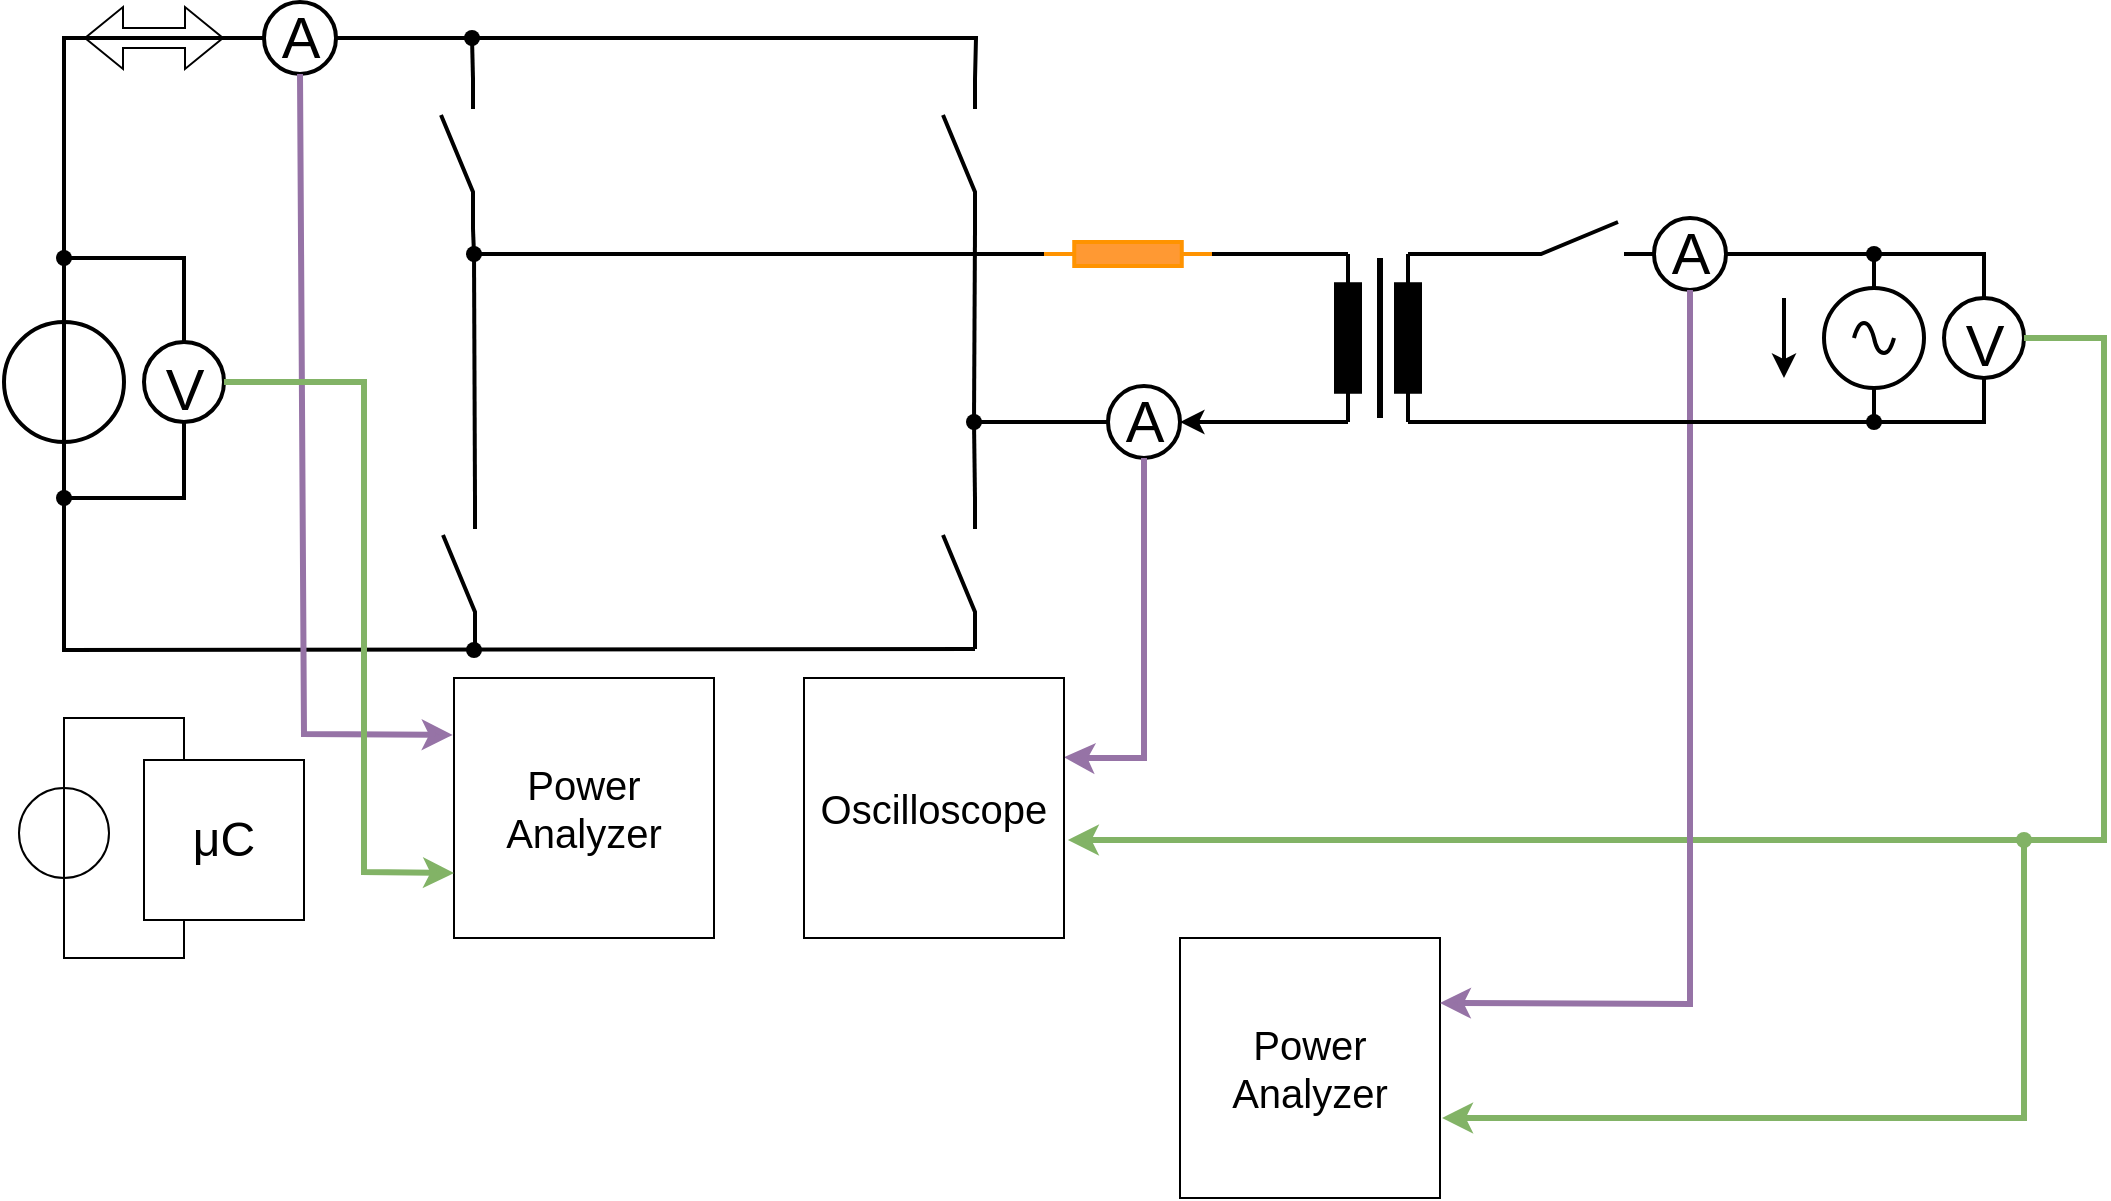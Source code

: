 <mxfile version="24.2.8" type="github">
  <diagram name="Seite-1" id="D1guESdu55M4Z_2RT6Xn">
    <mxGraphModel dx="318" dy="187" grid="1" gridSize="10" guides="1" tooltips="1" connect="1" arrows="1" fold="1" page="1" pageScale="1" pageWidth="827" pageHeight="1169" math="0" shadow="0">
      <root>
        <mxCell id="0" />
        <mxCell id="1" parent="0" />
        <mxCell id="QzzNr8eJHusk6BlpongY-1" value="" style="endArrow=none;html=1;rounded=0;entryX=0;entryY=0.5;entryDx=0;entryDy=0;entryPerimeter=0;exitX=0;exitY=0.5;exitDx=0;exitDy=0;exitPerimeter=0;strokeWidth=2;" edge="1" parent="1" source="QzzNr8eJHusk6BlpongY-33">
          <mxGeometry width="50" height="50" relative="1" as="geometry">
            <mxPoint x="742" y="158" as="sourcePoint" />
            <mxPoint x="782.5" y="158" as="targetPoint" />
          </mxGeometry>
        </mxCell>
        <mxCell id="QzzNr8eJHusk6BlpongY-2" value="" style="pointerEvents=1;verticalLabelPosition=bottom;shadow=0;dashed=0;align=center;html=1;verticalAlign=top;shape=mxgraph.electrical.signal_sources.source;aspect=fixed;points=[[0.5,0,0],[1,0.5,0],[0.5,1,0],[0,0.5,0]];elSignalType=ac;strokeWidth=2;" vertex="1" parent="1">
          <mxGeometry x="940" y="175" width="50" height="50" as="geometry" />
        </mxCell>
        <mxCell id="QzzNr8eJHusk6BlpongY-3" value="" style="pointerEvents=1;verticalLabelPosition=bottom;shadow=0;dashed=0;align=center;html=1;verticalAlign=top;shape=mxgraph.electrical.electro-mechanical.make_contact;rotation=-90;strokeWidth=2;" vertex="1" parent="1">
          <mxGeometry x="219" y="100" width="75" height="16" as="geometry" />
        </mxCell>
        <mxCell id="QzzNr8eJHusk6BlpongY-4" value="" style="pointerEvents=1;verticalLabelPosition=bottom;shadow=0;dashed=0;align=center;html=1;verticalAlign=top;shape=mxgraph.electrical.electro-mechanical.make_contact;rotation=-90;strokeWidth=2;" vertex="1" parent="1">
          <mxGeometry x="470" y="100" width="75" height="16" as="geometry" />
        </mxCell>
        <mxCell id="QzzNr8eJHusk6BlpongY-5" value="" style="pointerEvents=1;verticalLabelPosition=bottom;shadow=0;dashed=0;align=center;html=1;verticalAlign=top;shape=mxgraph.electrical.electro-mechanical.make_contact;rotation=-90;strokeWidth=2;" vertex="1" parent="1">
          <mxGeometry x="220" y="310" width="75" height="16" as="geometry" />
        </mxCell>
        <mxCell id="QzzNr8eJHusk6BlpongY-6" value="" style="pointerEvents=1;verticalLabelPosition=bottom;shadow=0;dashed=0;align=center;html=1;verticalAlign=top;shape=mxgraph.electrical.electro-mechanical.make_contact;rotation=-90;strokeWidth=2;" vertex="1" parent="1">
          <mxGeometry x="470" y="310" width="75" height="16" as="geometry" />
        </mxCell>
        <mxCell id="QzzNr8eJHusk6BlpongY-7" value="&lt;p style=&quot;line-height: 70%;&quot;&gt;&lt;font style=&quot;font-size: 29px;&quot;&gt;V&lt;/font&gt;&lt;/p&gt;" style="verticalLabelPosition=middle;shadow=0;dashed=0;align=center;html=1;verticalAlign=middle;strokeWidth=2;shape=ellipse;aspect=fixed;fontSize=50;" vertex="1" parent="1">
          <mxGeometry x="1000" y="180" width="40" height="40" as="geometry" />
        </mxCell>
        <mxCell id="QzzNr8eJHusk6BlpongY-8" value="A" style="verticalLabelPosition=middle;shadow=0;dashed=0;align=center;html=1;verticalAlign=middle;strokeWidth=2;shape=ellipse;aspect=fixed;fontSize=29;" vertex="1" parent="1">
          <mxGeometry x="582" y="224" width="36" height="36" as="geometry" />
        </mxCell>
        <mxCell id="QzzNr8eJHusk6BlpongY-9" value="" style="endArrow=classic;html=1;rounded=0;entryX=1;entryY=0.5;entryDx=0;entryDy=0;exitX=1;exitY=0.5;exitDx=0;exitDy=0;exitPerimeter=0;strokeWidth=2;" edge="1" parent="1" source="QzzNr8eJHusk6BlpongY-35" target="QzzNr8eJHusk6BlpongY-8">
          <mxGeometry width="50" height="50" relative="1" as="geometry">
            <mxPoint x="662" y="242" as="sourcePoint" />
            <mxPoint x="520" y="260" as="targetPoint" />
          </mxGeometry>
        </mxCell>
        <mxCell id="QzzNr8eJHusk6BlpongY-10" value="" style="endArrow=none;html=1;rounded=0;entryX=0;entryY=0.5;entryDx=0;entryDy=0;entryPerimeter=0;exitX=0;exitY=0.5;exitDx=0;exitDy=0;exitPerimeter=0;strokeWidth=2;" edge="1" parent="1" source="QzzNr8eJHusk6BlpongY-35" target="QzzNr8eJHusk6BlpongY-36">
          <mxGeometry width="50" height="50" relative="1" as="geometry">
            <mxPoint x="662" y="158" as="sourcePoint" />
            <mxPoint x="640" y="158" as="targetPoint" />
          </mxGeometry>
        </mxCell>
        <mxCell id="QzzNr8eJHusk6BlpongY-11" value="" style="shape=waypoint;sketch=0;fillStyle=solid;size=6;pointerEvents=1;points=[];fillColor=none;resizable=0;rotatable=0;perimeter=centerPerimeter;snapToPoint=1;strokeWidth=2;" vertex="1" parent="1">
          <mxGeometry x="255" y="148" width="20" height="20" as="geometry" />
        </mxCell>
        <mxCell id="QzzNr8eJHusk6BlpongY-12" value="" style="endArrow=none;html=1;rounded=0;entryX=1;entryY=0.5;entryDx=0;entryDy=0;entryPerimeter=0;exitX=0.4;exitY=0.75;exitDx=0;exitDy=0;exitPerimeter=0;strokeWidth=2;" edge="1" parent="1" source="QzzNr8eJHusk6BlpongY-11" target="QzzNr8eJHusk6BlpongY-36">
          <mxGeometry width="50" height="50" relative="1" as="geometry">
            <mxPoint x="440" y="310" as="sourcePoint" />
            <mxPoint x="540" y="158" as="targetPoint" />
          </mxGeometry>
        </mxCell>
        <mxCell id="QzzNr8eJHusk6BlpongY-13" value="" style="endArrow=none;html=1;rounded=0;entryX=0.65;entryY=0.85;entryDx=0;entryDy=0;entryPerimeter=0;exitX=0;exitY=1;exitDx=0;exitDy=0;exitPerimeter=0;strokeWidth=2;" edge="1" parent="1" source="QzzNr8eJHusk6BlpongY-3" target="QzzNr8eJHusk6BlpongY-11">
          <mxGeometry width="50" height="50" relative="1" as="geometry">
            <mxPoint x="440" y="310" as="sourcePoint" />
            <mxPoint x="490" y="260" as="targetPoint" />
          </mxGeometry>
        </mxCell>
        <mxCell id="QzzNr8eJHusk6BlpongY-14" value="" style="endArrow=none;html=1;rounded=0;exitX=1;exitY=1;exitDx=0;exitDy=0;exitPerimeter=0;strokeWidth=2;" edge="1" parent="1" source="QzzNr8eJHusk6BlpongY-5">
          <mxGeometry width="50" height="50" relative="1" as="geometry">
            <mxPoint x="440" y="310" as="sourcePoint" />
            <mxPoint x="265" y="158" as="targetPoint" />
          </mxGeometry>
        </mxCell>
        <mxCell id="QzzNr8eJHusk6BlpongY-15" value="" style="shape=waypoint;sketch=0;fillStyle=solid;size=6;pointerEvents=1;points=[];fillColor=none;resizable=0;rotatable=0;perimeter=centerPerimeter;snapToPoint=1;strokeWidth=2;" vertex="1" parent="1">
          <mxGeometry x="505" y="232" width="20" height="20" as="geometry" />
        </mxCell>
        <mxCell id="QzzNr8eJHusk6BlpongY-16" value="" style="endArrow=none;html=1;rounded=0;entryX=0;entryY=0.5;entryDx=0;entryDy=0;exitX=0.5;exitY=0.65;exitDx=0;exitDy=0;exitPerimeter=0;strokeWidth=2;" edge="1" parent="1" source="QzzNr8eJHusk6BlpongY-15" target="QzzNr8eJHusk6BlpongY-8">
          <mxGeometry width="50" height="50" relative="1" as="geometry">
            <mxPoint x="440" y="310" as="sourcePoint" />
            <mxPoint x="490" y="260" as="targetPoint" />
          </mxGeometry>
        </mxCell>
        <mxCell id="QzzNr8eJHusk6BlpongY-17" value="" style="endArrow=none;html=1;rounded=0;entryX=1;entryY=1;entryDx=0;entryDy=0;entryPerimeter=0;exitX=0.45;exitY=0.35;exitDx=0;exitDy=0;exitPerimeter=0;strokeWidth=2;" edge="1" parent="1" source="QzzNr8eJHusk6BlpongY-15" target="QzzNr8eJHusk6BlpongY-6">
          <mxGeometry width="50" height="50" relative="1" as="geometry">
            <mxPoint x="440" y="310" as="sourcePoint" />
            <mxPoint x="490" y="260" as="targetPoint" />
          </mxGeometry>
        </mxCell>
        <mxCell id="QzzNr8eJHusk6BlpongY-18" value="" style="endArrow=none;html=1;rounded=0;entryX=0;entryY=1;entryDx=0;entryDy=0;entryPerimeter=0;strokeWidth=2;" edge="1" parent="1" target="QzzNr8eJHusk6BlpongY-4">
          <mxGeometry width="50" height="50" relative="1" as="geometry">
            <mxPoint x="515" y="242" as="sourcePoint" />
            <mxPoint x="490" y="260" as="targetPoint" />
          </mxGeometry>
        </mxCell>
        <mxCell id="QzzNr8eJHusk6BlpongY-19" value="" style="endArrow=classic;html=1;rounded=0;strokeWidth=2;" edge="1" parent="1">
          <mxGeometry width="50" height="50" relative="1" as="geometry">
            <mxPoint x="920" y="180" as="sourcePoint" />
            <mxPoint x="920" y="220" as="targetPoint" />
          </mxGeometry>
        </mxCell>
        <mxCell id="QzzNr8eJHusk6BlpongY-20" value="" style="endArrow=classic;html=1;rounded=0;exitX=0.5;exitY=1;exitDx=0;exitDy=0;fillColor=#e1d5e7;strokeColor=#9673a6;strokeWidth=3;entryX=1;entryY=0.305;entryDx=0;entryDy=0;entryPerimeter=0;" edge="1" parent="1" source="QzzNr8eJHusk6BlpongY-8" target="QzzNr8eJHusk6BlpongY-28">
          <mxGeometry width="50" height="50" relative="1" as="geometry">
            <mxPoint x="440" y="480" as="sourcePoint" />
            <mxPoint x="550" y="410" as="targetPoint" />
            <Array as="points">
              <mxPoint x="600" y="290" />
              <mxPoint x="600" y="410" />
              <mxPoint x="568" y="410" />
            </Array>
          </mxGeometry>
        </mxCell>
        <mxCell id="QzzNr8eJHusk6BlpongY-21" value="" style="endArrow=classic;html=1;rounded=0;exitDx=0;exitDy=0;fillColor=#d5e8d4;strokeColor=#82b366;strokeWidth=3;entryX=1.015;entryY=0.623;entryDx=0;entryDy=0;entryPerimeter=0;" edge="1" parent="1" source="QzzNr8eJHusk6BlpongY-72" target="QzzNr8eJHusk6BlpongY-28">
          <mxGeometry width="50" height="50" relative="1" as="geometry">
            <mxPoint x="440" y="480" as="sourcePoint" />
            <mxPoint x="530" y="450" as="targetPoint" />
            <Array as="points" />
          </mxGeometry>
        </mxCell>
        <mxCell id="QzzNr8eJHusk6BlpongY-22" value="" style="pointerEvents=1;verticalLabelPosition=bottom;shadow=0;dashed=0;align=center;html=1;verticalAlign=top;shape=mxgraph.electrical.signal_sources.source;aspect=fixed;points=[[0.5,0,0],[1,0.5,0],[0.5,1,0],[0,0.5,0]];elSignalType=ideal;rotation=90;strokeWidth=2;" vertex="1" parent="1">
          <mxGeometry x="30" y="192" width="60" height="60" as="geometry" />
        </mxCell>
        <mxCell id="QzzNr8eJHusk6BlpongY-23" value="" style="endArrow=none;html=1;rounded=0;exitX=1;exitY=0.5;exitDx=0;exitDy=0;exitPerimeter=0;entryX=0;entryY=1;entryDx=0;entryDy=0;entryPerimeter=0;strokeWidth=2;" edge="1" parent="1" source="QzzNr8eJHusk6BlpongY-22" target="QzzNr8eJHusk6BlpongY-6">
          <mxGeometry width="50" height="50" relative="1" as="geometry">
            <mxPoint x="390" y="340" as="sourcePoint" />
            <mxPoint x="440" y="290" as="targetPoint" />
            <Array as="points">
              <mxPoint x="60" y="356" />
            </Array>
          </mxGeometry>
        </mxCell>
        <mxCell id="QzzNr8eJHusk6BlpongY-27" value="" style="endArrow=none;html=1;rounded=0;entryX=1;entryY=0.5;entryDx=0;entryDy=0;entryPerimeter=0;exitX=1;exitY=0.5;exitDx=0;exitDy=0;exitPerimeter=0;strokeWidth=2;" edge="1" parent="1" source="QzzNr8eJHusk6BlpongY-33">
          <mxGeometry width="50" height="50" relative="1" as="geometry">
            <mxPoint x="742" y="242" as="sourcePoint" />
            <mxPoint x="782.5" y="242" as="targetPoint" />
            <Array as="points" />
          </mxGeometry>
        </mxCell>
        <mxCell id="QzzNr8eJHusk6BlpongY-28" value="&lt;font style=&quot;font-size: 20px;&quot;&gt;Oscilloscope&lt;/font&gt;" style="whiteSpace=wrap;html=1;aspect=fixed;align=center;" vertex="1" parent="1">
          <mxGeometry x="430" y="370" width="130" height="130" as="geometry" />
        </mxCell>
        <mxCell id="QzzNr8eJHusk6BlpongY-30" value="" style="endArrow=none;html=1;rounded=0;exitDx=0;exitDy=0;exitPerimeter=0;strokeWidth=2;entryX=0;entryY=0.5;entryDx=0;entryDy=0;" edge="1" parent="1" source="QzzNr8eJHusk6BlpongY-60" target="QzzNr8eJHusk6BlpongY-46">
          <mxGeometry width="50" height="50" relative="1" as="geometry">
            <mxPoint x="190" y="180" as="sourcePoint" />
            <mxPoint x="150" y="50" as="targetPoint" />
            <Array as="points">
              <mxPoint x="60" y="50" />
            </Array>
          </mxGeometry>
        </mxCell>
        <mxCell id="QzzNr8eJHusk6BlpongY-31" value="" style="endArrow=none;html=1;rounded=0;entryX=1;entryY=1;entryDx=0;entryDy=0;entryPerimeter=0;exitDx=0;exitDy=0;strokeWidth=2;" edge="1" parent="1" source="QzzNr8eJHusk6BlpongY-53" target="QzzNr8eJHusk6BlpongY-4">
          <mxGeometry width="50" height="50" relative="1" as="geometry">
            <mxPoint x="200" y="50" as="sourcePoint" />
            <mxPoint x="240" y="130" as="targetPoint" />
            <Array as="points">
              <mxPoint x="516" y="50" />
            </Array>
          </mxGeometry>
        </mxCell>
        <mxCell id="QzzNr8eJHusk6BlpongY-32" value="" style="endArrow=none;html=1;rounded=0;entryX=1;entryY=1;entryDx=0;entryDy=0;entryPerimeter=0;strokeWidth=2;" edge="1" parent="1" target="QzzNr8eJHusk6BlpongY-3">
          <mxGeometry width="50" height="50" relative="1" as="geometry">
            <mxPoint x="264" y="50" as="sourcePoint" />
            <mxPoint x="240" y="150" as="targetPoint" />
          </mxGeometry>
        </mxCell>
        <mxCell id="QzzNr8eJHusk6BlpongY-33" value="" style="pointerEvents=1;verticalLabelPosition=bottom;shadow=0;dashed=0;align=center;html=1;verticalAlign=top;shape=mxgraph.electrical.resistors.resistor_1;rotation=90;strokeWidth=2;fillColor=#000000;" vertex="1" parent="1">
          <mxGeometry x="690" y="194" width="84" height="12" as="geometry" />
        </mxCell>
        <mxCell id="QzzNr8eJHusk6BlpongY-34" value="" style="endArrow=none;html=1;rounded=0;strokeWidth=3;" edge="1" parent="1">
          <mxGeometry width="50" height="50" relative="1" as="geometry">
            <mxPoint x="718" y="240" as="sourcePoint" />
            <mxPoint x="718" y="160" as="targetPoint" />
          </mxGeometry>
        </mxCell>
        <mxCell id="QzzNr8eJHusk6BlpongY-35" value="" style="pointerEvents=1;verticalLabelPosition=bottom;shadow=0;dashed=0;align=center;html=1;verticalAlign=top;shape=mxgraph.electrical.resistors.resistor_1;rotation=90;strokeWidth=2;fillColor=#000000;" vertex="1" parent="1">
          <mxGeometry x="660" y="194" width="84" height="12" as="geometry" />
        </mxCell>
        <mxCell id="QzzNr8eJHusk6BlpongY-36" value="" style="pointerEvents=1;verticalLabelPosition=bottom;shadow=0;dashed=0;align=center;html=1;verticalAlign=top;shape=mxgraph.electrical.resistors.resistor_1;rotation=-180;strokeWidth=2;fillColor=#FF9933;strokeColor=#ff9300;" vertex="1" parent="1">
          <mxGeometry x="550" y="152" width="84" height="12" as="geometry" />
        </mxCell>
        <mxCell id="QzzNr8eJHusk6BlpongY-41" value="&lt;font style=&quot;font-size: 24px;&quot;&gt;μC&lt;/font&gt;" style="whiteSpace=wrap;html=1;aspect=fixed;" vertex="1" parent="1">
          <mxGeometry x="100" y="411" width="80" height="80" as="geometry" />
        </mxCell>
        <mxCell id="QzzNr8eJHusk6BlpongY-42" value="" style="pointerEvents=1;verticalLabelPosition=bottom;shadow=0;dashed=0;align=center;html=1;verticalAlign=top;shape=mxgraph.electrical.signal_sources.source;aspect=fixed;points=[[0.5,0,0],[1,0.5,0],[0.5,1,0],[0,0.5,0]];elSignalType=ideal;rotation=90;strokeWidth=1;" vertex="1" parent="1">
          <mxGeometry x="37.5" y="425" width="45" height="45" as="geometry" />
        </mxCell>
        <mxCell id="QzzNr8eJHusk6BlpongY-43" value="" style="endArrow=none;html=1;rounded=0;entryX=0.25;entryY=0;entryDx=0;entryDy=0;exitX=0;exitY=0.5;exitDx=0;exitDy=0;exitPerimeter=0;" edge="1" parent="1" source="QzzNr8eJHusk6BlpongY-42" target="QzzNr8eJHusk6BlpongY-41">
          <mxGeometry width="50" height="50" relative="1" as="geometry">
            <mxPoint x="250" y="460" as="sourcePoint" />
            <mxPoint x="300" y="410" as="targetPoint" />
            <Array as="points">
              <mxPoint x="60" y="390" />
              <mxPoint x="120" y="390" />
            </Array>
          </mxGeometry>
        </mxCell>
        <mxCell id="QzzNr8eJHusk6BlpongY-44" value="" style="endArrow=none;html=1;rounded=0;entryX=0.25;entryY=1;entryDx=0;entryDy=0;exitX=1;exitY=0.5;exitDx=0;exitDy=0;exitPerimeter=0;" edge="1" parent="1" source="QzzNr8eJHusk6BlpongY-42" target="QzzNr8eJHusk6BlpongY-41">
          <mxGeometry width="50" height="50" relative="1" as="geometry">
            <mxPoint x="250" y="460" as="sourcePoint" />
            <mxPoint x="300" y="410" as="targetPoint" />
            <Array as="points">
              <mxPoint x="60" y="510" />
              <mxPoint x="120" y="510" />
            </Array>
          </mxGeometry>
        </mxCell>
        <mxCell id="QzzNr8eJHusk6BlpongY-45" value="" style="shape=flexArrow;endArrow=classic;startArrow=classic;html=1;rounded=0;" edge="1" parent="1">
          <mxGeometry width="100" height="100" relative="1" as="geometry">
            <mxPoint x="70" y="50" as="sourcePoint" />
            <mxPoint x="140" y="50" as="targetPoint" />
          </mxGeometry>
        </mxCell>
        <mxCell id="QzzNr8eJHusk6BlpongY-46" value="A" style="verticalLabelPosition=middle;shadow=0;dashed=0;align=center;html=1;verticalAlign=middle;strokeWidth=2;shape=ellipse;aspect=fixed;fontSize=29;" vertex="1" parent="1">
          <mxGeometry x="160" y="32" width="36" height="36" as="geometry" />
        </mxCell>
        <mxCell id="QzzNr8eJHusk6BlpongY-48" value="" style="pointerEvents=1;verticalLabelPosition=bottom;shadow=0;dashed=0;align=center;html=1;verticalAlign=top;shape=mxgraph.electrical.electro-mechanical.make_contact;strokeWidth=2;" vertex="1" parent="1">
          <mxGeometry x="780" y="142" width="75" height="16" as="geometry" />
        </mxCell>
        <mxCell id="QzzNr8eJHusk6BlpongY-54" value="" style="endArrow=none;html=1;rounded=0;entryDx=0;entryDy=0;entryPerimeter=0;exitX=1;exitY=0.5;exitDx=0;exitDy=0;strokeWidth=2;" edge="1" parent="1" source="QzzNr8eJHusk6BlpongY-46" target="QzzNr8eJHusk6BlpongY-53">
          <mxGeometry width="50" height="50" relative="1" as="geometry">
            <mxPoint x="196" y="50" as="sourcePoint" />
            <mxPoint x="516" y="71" as="targetPoint" />
            <Array as="points" />
          </mxGeometry>
        </mxCell>
        <mxCell id="QzzNr8eJHusk6BlpongY-53" value="" style="shape=waypoint;sketch=0;fillStyle=solid;size=6;pointerEvents=1;points=[];fillColor=none;resizable=0;rotatable=0;perimeter=centerPerimeter;snapToPoint=1;strokeWidth=2;" vertex="1" parent="1">
          <mxGeometry x="254" y="40" width="20" height="20" as="geometry" />
        </mxCell>
        <mxCell id="QzzNr8eJHusk6BlpongY-55" value="" style="shape=waypoint;sketch=0;fillStyle=solid;size=6;pointerEvents=1;points=[];fillColor=none;resizable=0;rotatable=0;perimeter=centerPerimeter;snapToPoint=1;strokeWidth=2;" vertex="1" parent="1">
          <mxGeometry x="255" y="346" width="20" height="20" as="geometry" />
        </mxCell>
        <mxCell id="QzzNr8eJHusk6BlpongY-57" value="&lt;p style=&quot;line-height: 70%;&quot;&gt;&lt;font style=&quot;font-size: 29px;&quot;&gt;V&lt;/font&gt;&lt;/p&gt;" style="verticalLabelPosition=middle;shadow=0;dashed=0;align=center;html=1;verticalAlign=middle;strokeWidth=2;shape=ellipse;aspect=fixed;fontSize=50;" vertex="1" parent="1">
          <mxGeometry x="100" y="202" width="40" height="40" as="geometry" />
        </mxCell>
        <mxCell id="QzzNr8eJHusk6BlpongY-58" value="" style="endArrow=none;html=1;rounded=0;strokeWidth=2;entryX=0.5;entryY=1;entryDx=0;entryDy=0;" edge="1" parent="1" source="QzzNr8eJHusk6BlpongY-62" target="QzzNr8eJHusk6BlpongY-57">
          <mxGeometry width="50" height="50" relative="1" as="geometry">
            <mxPoint x="60" y="280" as="sourcePoint" />
            <mxPoint x="300" y="290" as="targetPoint" />
            <Array as="points">
              <mxPoint x="120" y="280" />
            </Array>
          </mxGeometry>
        </mxCell>
        <mxCell id="QzzNr8eJHusk6BlpongY-59" value="" style="endArrow=none;html=1;rounded=0;strokeWidth=2;entryX=0.5;entryY=0;entryDx=0;entryDy=0;" edge="1" parent="1" target="QzzNr8eJHusk6BlpongY-57">
          <mxGeometry width="50" height="50" relative="1" as="geometry">
            <mxPoint x="60" y="160" as="sourcePoint" />
            <mxPoint x="310" y="300" as="targetPoint" />
            <Array as="points">
              <mxPoint x="120" y="160" />
            </Array>
          </mxGeometry>
        </mxCell>
        <mxCell id="QzzNr8eJHusk6BlpongY-61" value="" style="endArrow=none;html=1;rounded=0;exitX=0;exitY=0.5;exitDx=0;exitDy=0;exitPerimeter=0;strokeWidth=2;entryDx=0;entryDy=0;" edge="1" parent="1" source="QzzNr8eJHusk6BlpongY-22" target="QzzNr8eJHusk6BlpongY-60">
          <mxGeometry width="50" height="50" relative="1" as="geometry">
            <mxPoint x="60" y="192" as="sourcePoint" />
            <mxPoint x="160" y="50" as="targetPoint" />
            <Array as="points" />
          </mxGeometry>
        </mxCell>
        <mxCell id="QzzNr8eJHusk6BlpongY-60" value="" style="shape=waypoint;sketch=0;fillStyle=solid;size=6;pointerEvents=1;points=[];fillColor=none;resizable=0;rotatable=0;perimeter=centerPerimeter;snapToPoint=1;strokeWidth=2;" vertex="1" parent="1">
          <mxGeometry x="50" y="150" width="20" height="20" as="geometry" />
        </mxCell>
        <mxCell id="QzzNr8eJHusk6BlpongY-63" value="" style="endArrow=none;html=1;rounded=0;strokeWidth=2;entryDx=0;entryDy=0;" edge="1" parent="1" target="QzzNr8eJHusk6BlpongY-62">
          <mxGeometry width="50" height="50" relative="1" as="geometry">
            <mxPoint x="60" y="280" as="sourcePoint" />
            <mxPoint x="120" y="242" as="targetPoint" />
            <Array as="points" />
          </mxGeometry>
        </mxCell>
        <mxCell id="QzzNr8eJHusk6BlpongY-62" value="" style="shape=waypoint;sketch=0;fillStyle=solid;size=6;pointerEvents=1;points=[];fillColor=none;resizable=0;rotatable=0;perimeter=centerPerimeter;snapToPoint=1;strokeWidth=2;" vertex="1" parent="1">
          <mxGeometry x="50" y="270" width="20" height="20" as="geometry" />
        </mxCell>
        <mxCell id="QzzNr8eJHusk6BlpongY-64" value="&lt;span style=&quot;font-size: 20px;&quot;&gt;Power Analyzer&lt;/span&gt;&lt;span style=&quot;caret-color: rgba(0, 0, 0, 0); color: rgba(0, 0, 0, 0); font-family: monospace; font-size: 0px; text-align: start; white-space: nowrap;&quot;&gt;%3CmxGraphModel%3E%3Croot%3E%3CmxCell%20id%3D%220%22%2F%3E%3CmxCell%20id%3D%221%22%20parent%3D%220%22%2F%3E%3CmxCell%20id%3D%222%22%20value%3D%22%26lt%3Bfont%20style%3D%26quot%3Bfont-size%3A%2020px%3B%26quot%3B%26gt%3BOsziloscope%26lt%3B%2Ffont%26gt%3B%22%20style%3D%22whiteSpace%3Dwrap%3Bhtml%3D1%3Baspect%3Dfixed%3B%22%20vertex%3D%221%22%20parent%3D%221%22%3E%3CmxGeometry%20x%3D%22430%22%20y%3D%22370%22%20width%3D%22130%22%20height%3D%22130%22%20as%3D%22geometry%22%2F%3E%3C%2FmxCell%3E%3C%2Froot%3E%3C%2FmxGraphModel%3E&lt;/span&gt;" style="whiteSpace=wrap;html=1;aspect=fixed;" vertex="1" parent="1">
          <mxGeometry x="255" y="370" width="130" height="130" as="geometry" />
        </mxCell>
        <mxCell id="QzzNr8eJHusk6BlpongY-65" value="&lt;span style=&quot;font-size: 20px;&quot;&gt;Power Analyzer&lt;/span&gt;&lt;span style=&quot;caret-color: rgba(0, 0, 0, 0); color: rgba(0, 0, 0, 0); font-family: monospace; font-size: 0px; text-align: start; white-space: nowrap;&quot;&gt;%3CmxGraphModel%3E%3Croot%3E%3CmxCell%20id%3D%220%22%2F%3E%3CmxCell%20id%3D%221%22%20parent%3D%220%22%2F%3E%3CmxCell%20id%3D%222%22%20value%3D%22%26lt%3Bfont%20style%3D%26quot%3Bfont-size%3A%2020px%3B%26quot%3B%26gt%3BOsziloscope%26lt%3B%2Ffont%26gt%3B%22%20style%3D%22whiteSpace%3Dwrap%3Bhtml%3D1%3Baspect%3Dfixed%3B%22%20vertex%3D%221%22%20parent%3D%221%22%3E%3CmxGeometry%20x%3D%22430%22%20y%3D%22370%22%20width%3D%22130%22%20height%3D%22130%22%20as%3D%22geometry%22%2F%3E%3C%2FmxCell%3E%3C%2Froot%3E%3C%2FmxGraphModel%3E&lt;/span&gt;" style="whiteSpace=wrap;html=1;aspect=fixed;" vertex="1" parent="1">
          <mxGeometry x="618" y="500" width="130" height="130" as="geometry" />
        </mxCell>
        <mxCell id="QzzNr8eJHusk6BlpongY-66" value="A" style="verticalLabelPosition=middle;shadow=0;dashed=0;align=center;html=1;verticalAlign=middle;strokeWidth=2;shape=ellipse;aspect=fixed;fontSize=29;" vertex="1" parent="1">
          <mxGeometry x="855" y="140" width="36" height="36" as="geometry" />
        </mxCell>
        <mxCell id="QzzNr8eJHusk6BlpongY-67" value="" style="endArrow=none;html=1;rounded=0;entryX=0.5;entryY=0;entryDx=0;entryDy=0;exitDx=0;exitDy=0;strokeWidth=2;" edge="1" parent="1" source="QzzNr8eJHusk6BlpongY-83" target="QzzNr8eJHusk6BlpongY-7">
          <mxGeometry width="50" height="50" relative="1" as="geometry">
            <mxPoint x="920" y="159.5" as="sourcePoint" />
            <mxPoint x="1205" y="159.5" as="targetPoint" />
            <Array as="points">
              <mxPoint x="1020" y="158" />
            </Array>
          </mxGeometry>
        </mxCell>
        <mxCell id="QzzNr8eJHusk6BlpongY-68" value="" style="endArrow=none;html=1;rounded=0;entryX=0.5;entryY=1;entryDx=0;entryDy=0;exitDx=0;exitDy=0;strokeWidth=2;" edge="1" parent="1" source="QzzNr8eJHusk6BlpongY-85" target="QzzNr8eJHusk6BlpongY-7">
          <mxGeometry width="50" height="50" relative="1" as="geometry">
            <mxPoint x="780" y="242" as="sourcePoint" />
            <mxPoint x="909" y="264" as="targetPoint" />
            <Array as="points">
              <mxPoint x="1020" y="242" />
            </Array>
          </mxGeometry>
        </mxCell>
        <mxCell id="QzzNr8eJHusk6BlpongY-70" value="" style="endArrow=classic;html=1;rounded=0;exitX=0.5;exitY=1;exitDx=0;exitDy=0;fillColor=#e1d5e7;strokeColor=#9673a6;strokeWidth=3;entryX=1;entryY=0.25;entryDx=0;entryDy=0;" edge="1" parent="1" source="QzzNr8eJHusk6BlpongY-66" target="QzzNr8eJHusk6BlpongY-65">
          <mxGeometry width="50" height="50" relative="1" as="geometry">
            <mxPoint x="910" y="232" as="sourcePoint" />
            <mxPoint x="870" y="382" as="targetPoint" />
            <Array as="points">
              <mxPoint x="873" y="390" />
              <mxPoint x="873" y="533" />
            </Array>
          </mxGeometry>
        </mxCell>
        <mxCell id="QzzNr8eJHusk6BlpongY-71" value="" style="endArrow=classic;html=1;rounded=0;fillColor=#d5e8d4;strokeColor=#82b366;strokeWidth=3;entryX=1.008;entryY=0.692;entryDx=0;entryDy=0;entryPerimeter=0;" edge="1" parent="1" target="QzzNr8eJHusk6BlpongY-65">
          <mxGeometry width="50" height="50" relative="1" as="geometry">
            <mxPoint x="1040" y="450" as="sourcePoint" />
            <mxPoint x="700" y="591" as="targetPoint" />
            <Array as="points">
              <mxPoint x="1040" y="470" />
              <mxPoint x="1040" y="590" />
            </Array>
          </mxGeometry>
        </mxCell>
        <mxCell id="QzzNr8eJHusk6BlpongY-73" value="" style="endArrow=none;html=1;rounded=0;exitX=1;exitY=0.5;exitDx=0;exitDy=0;fillColor=#d5e8d4;strokeColor=#82b366;strokeWidth=3;entryDx=0;entryDy=0;entryPerimeter=0;endFill=0;" edge="1" parent="1" source="QzzNr8eJHusk6BlpongY-7" target="QzzNr8eJHusk6BlpongY-72">
          <mxGeometry width="50" height="50" relative="1" as="geometry">
            <mxPoint x="1040" y="200" as="sourcePoint" />
            <mxPoint x="562" y="451" as="targetPoint" />
            <Array as="points">
              <mxPoint x="1080" y="200" />
              <mxPoint x="1080" y="451" />
            </Array>
          </mxGeometry>
        </mxCell>
        <mxCell id="QzzNr8eJHusk6BlpongY-72" value="" style="shape=waypoint;sketch=0;fillStyle=solid;size=6;pointerEvents=1;points=[];fillColor=#d5e8d4;resizable=0;rotatable=0;perimeter=centerPerimeter;snapToPoint=1;strokeColor=#82b366;strokeWidth=2;" vertex="1" parent="1">
          <mxGeometry x="1030" y="441" width="20" height="20" as="geometry" />
        </mxCell>
        <mxCell id="QzzNr8eJHusk6BlpongY-76" value="" style="endArrow=classic;html=1;rounded=0;exitX=0.5;exitY=1;exitDx=0;exitDy=0;strokeWidth=3;fillColor=#e1d5e7;strokeColor=#9673a6;entryX=-0.005;entryY=0.219;entryDx=0;entryDy=0;entryPerimeter=0;" edge="1" parent="1" source="QzzNr8eJHusk6BlpongY-46" target="QzzNr8eJHusk6BlpongY-64">
          <mxGeometry width="50" height="50" relative="1" as="geometry">
            <mxPoint x="190" y="270" as="sourcePoint" />
            <mxPoint x="250" y="400" as="targetPoint" />
            <Array as="points">
              <mxPoint x="180" y="398" />
            </Array>
          </mxGeometry>
        </mxCell>
        <mxCell id="QzzNr8eJHusk6BlpongY-77" value="" style="endArrow=classic;html=1;rounded=0;entryX=0;entryY=0.75;entryDx=0;entryDy=0;exitX=1;exitY=0.5;exitDx=0;exitDy=0;fillColor=#d5e8d4;strokeColor=#82b366;strokeWidth=3;" edge="1" parent="1" source="QzzNr8eJHusk6BlpongY-57" target="QzzNr8eJHusk6BlpongY-64">
          <mxGeometry width="50" height="50" relative="1" as="geometry">
            <mxPoint x="300" y="570" as="sourcePoint" />
            <mxPoint x="350" y="520" as="targetPoint" />
            <Array as="points">
              <mxPoint x="210" y="222" />
              <mxPoint x="210" y="467" />
            </Array>
          </mxGeometry>
        </mxCell>
        <mxCell id="QzzNr8eJHusk6BlpongY-80" value="" style="endArrow=none;html=1;rounded=0;strokeWidth=2;entryX=0.5;entryY=1;entryDx=0;entryDy=0;entryPerimeter=0;" edge="1" parent="1" target="QzzNr8eJHusk6BlpongY-2">
          <mxGeometry width="50" height="50" relative="1" as="geometry">
            <mxPoint x="965" y="242" as="sourcePoint" />
            <mxPoint x="930" y="290" as="targetPoint" />
            <Array as="points">
              <mxPoint x="965" y="230" />
            </Array>
          </mxGeometry>
        </mxCell>
        <mxCell id="QzzNr8eJHusk6BlpongY-82" value="" style="endArrow=none;html=1;rounded=0;strokeWidth=2;entryX=0.5;entryY=0;entryDx=0;entryDy=0;entryPerimeter=0;" edge="1" parent="1" target="QzzNr8eJHusk6BlpongY-2">
          <mxGeometry width="50" height="50" relative="1" as="geometry">
            <mxPoint x="965" y="157" as="sourcePoint" />
            <mxPoint x="930" y="130" as="targetPoint" />
          </mxGeometry>
        </mxCell>
        <mxCell id="QzzNr8eJHusk6BlpongY-84" value="" style="endArrow=none;html=1;rounded=0;entryDx=0;entryDy=0;exitX=1;exitY=0.5;exitDx=0;exitDy=0;strokeWidth=2;" edge="1" parent="1" source="QzzNr8eJHusk6BlpongY-66" target="QzzNr8eJHusk6BlpongY-83">
          <mxGeometry width="50" height="50" relative="1" as="geometry">
            <mxPoint x="891" y="158" as="sourcePoint" />
            <mxPoint x="1020" y="180" as="targetPoint" />
            <Array as="points" />
          </mxGeometry>
        </mxCell>
        <mxCell id="QzzNr8eJHusk6BlpongY-83" value="" style="shape=waypoint;sketch=0;fillStyle=solid;size=6;pointerEvents=1;points=[];fillColor=none;resizable=0;rotatable=0;perimeter=centerPerimeter;snapToPoint=1;strokeWidth=2;" vertex="1" parent="1">
          <mxGeometry x="955" y="148" width="20" height="20" as="geometry" />
        </mxCell>
        <mxCell id="QzzNr8eJHusk6BlpongY-86" value="" style="endArrow=none;html=1;rounded=0;entryDx=0;entryDy=0;exitX=1;exitY=0.5;exitDx=0;exitDy=0;strokeWidth=2;" edge="1" parent="1" target="QzzNr8eJHusk6BlpongY-85">
          <mxGeometry width="50" height="50" relative="1" as="geometry">
            <mxPoint x="780" y="242" as="sourcePoint" />
            <mxPoint x="1020" y="220" as="targetPoint" />
            <Array as="points" />
          </mxGeometry>
        </mxCell>
        <mxCell id="QzzNr8eJHusk6BlpongY-85" value="" style="shape=waypoint;sketch=0;fillStyle=solid;size=6;pointerEvents=1;points=[];fillColor=none;resizable=0;rotatable=0;perimeter=centerPerimeter;snapToPoint=1;strokeWidth=2;" vertex="1" parent="1">
          <mxGeometry x="955" y="232" width="20" height="20" as="geometry" />
        </mxCell>
      </root>
    </mxGraphModel>
  </diagram>
</mxfile>
